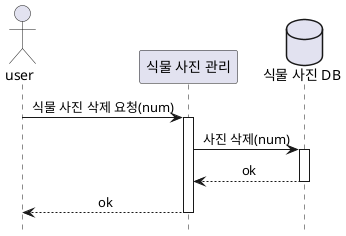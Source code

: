 @startuml

skinparam sequenceMessageAlign center
hide footbox
'생명선 자동 생성
autoactivate on 

actor "user" as user
participant "식물 사진 관리" as pi
database "식물 사진 DB" as pdb

user -> pi : 식물 사진 삭제 요청(num)

pi -> pdb : 사진 삭제(num)
pdb --> pi : ok
pi --> user : ok 


@enduml